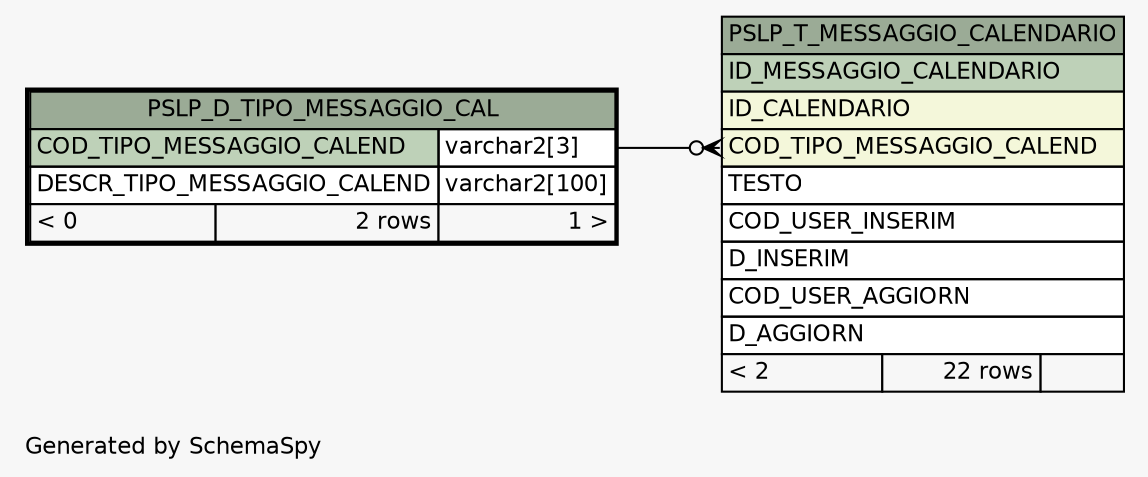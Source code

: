 // dot 2.38.0 on Windows 10 10.0
// SchemaSpy rev 590
digraph "oneDegreeRelationshipsDiagram" {
  graph [
    rankdir="RL"
    bgcolor="#f7f7f7"
    label="\nGenerated by SchemaSpy"
    labeljust="l"
    nodesep="0.18"
    ranksep="0.46"
    fontname="Helvetica"
    fontsize="11"
  ];
  node [
    fontname="Helvetica"
    fontsize="11"
    shape="plaintext"
  ];
  edge [
    arrowsize="0.8"
  ];
  "PSLP_T_MESSAGGIO_CALENDARIO":"COD_TIPO_MESSAGGIO_CALEND":w -> "PSLP_D_TIPO_MESSAGGIO_CAL":"COD_TIPO_MESSAGGIO_CALEND.type":e [arrowhead=none dir=back arrowtail=crowodot];
  "PSLP_D_TIPO_MESSAGGIO_CAL" [
    label=<
    <TABLE BORDER="2" CELLBORDER="1" CELLSPACING="0" BGCOLOR="#ffffff">
      <TR><TD COLSPAN="3" BGCOLOR="#9bab96" ALIGN="CENTER">PSLP_D_TIPO_MESSAGGIO_CAL</TD></TR>
      <TR><TD PORT="COD_TIPO_MESSAGGIO_CALEND" COLSPAN="2" BGCOLOR="#bed1b8" ALIGN="LEFT">COD_TIPO_MESSAGGIO_CALEND</TD><TD PORT="COD_TIPO_MESSAGGIO_CALEND.type" ALIGN="LEFT">varchar2[3]</TD></TR>
      <TR><TD PORT="DESCR_TIPO_MESSAGGIO_CALEND" COLSPAN="2" ALIGN="LEFT">DESCR_TIPO_MESSAGGIO_CALEND</TD><TD PORT="DESCR_TIPO_MESSAGGIO_CALEND.type" ALIGN="LEFT">varchar2[100]</TD></TR>
      <TR><TD ALIGN="LEFT" BGCOLOR="#f7f7f7">&lt; 0</TD><TD ALIGN="RIGHT" BGCOLOR="#f7f7f7">2 rows</TD><TD ALIGN="RIGHT" BGCOLOR="#f7f7f7">1 &gt;</TD></TR>
    </TABLE>>
    URL="PSLP_D_TIPO_MESSAGGIO_CAL.html"
    tooltip="PSLP_D_TIPO_MESSAGGIO_CAL"
  ];
  "PSLP_T_MESSAGGIO_CALENDARIO" [
    label=<
    <TABLE BORDER="0" CELLBORDER="1" CELLSPACING="0" BGCOLOR="#ffffff">
      <TR><TD COLSPAN="3" BGCOLOR="#9bab96" ALIGN="CENTER">PSLP_T_MESSAGGIO_CALENDARIO</TD></TR>
      <TR><TD PORT="ID_MESSAGGIO_CALENDARIO" COLSPAN="3" BGCOLOR="#bed1b8" ALIGN="LEFT">ID_MESSAGGIO_CALENDARIO</TD></TR>
      <TR><TD PORT="ID_CALENDARIO" COLSPAN="3" BGCOLOR="#f4f7da" ALIGN="LEFT">ID_CALENDARIO</TD></TR>
      <TR><TD PORT="COD_TIPO_MESSAGGIO_CALEND" COLSPAN="3" BGCOLOR="#f4f7da" ALIGN="LEFT">COD_TIPO_MESSAGGIO_CALEND</TD></TR>
      <TR><TD PORT="TESTO" COLSPAN="3" ALIGN="LEFT">TESTO</TD></TR>
      <TR><TD PORT="COD_USER_INSERIM" COLSPAN="3" ALIGN="LEFT">COD_USER_INSERIM</TD></TR>
      <TR><TD PORT="D_INSERIM" COLSPAN="3" ALIGN="LEFT">D_INSERIM</TD></TR>
      <TR><TD PORT="COD_USER_AGGIORN" COLSPAN="3" ALIGN="LEFT">COD_USER_AGGIORN</TD></TR>
      <TR><TD PORT="D_AGGIORN" COLSPAN="3" ALIGN="LEFT">D_AGGIORN</TD></TR>
      <TR><TD ALIGN="LEFT" BGCOLOR="#f7f7f7">&lt; 2</TD><TD ALIGN="RIGHT" BGCOLOR="#f7f7f7">22 rows</TD><TD ALIGN="RIGHT" BGCOLOR="#f7f7f7">  </TD></TR>
    </TABLE>>
    URL="PSLP_T_MESSAGGIO_CALENDARIO.html"
    tooltip="PSLP_T_MESSAGGIO_CALENDARIO"
  ];
}

